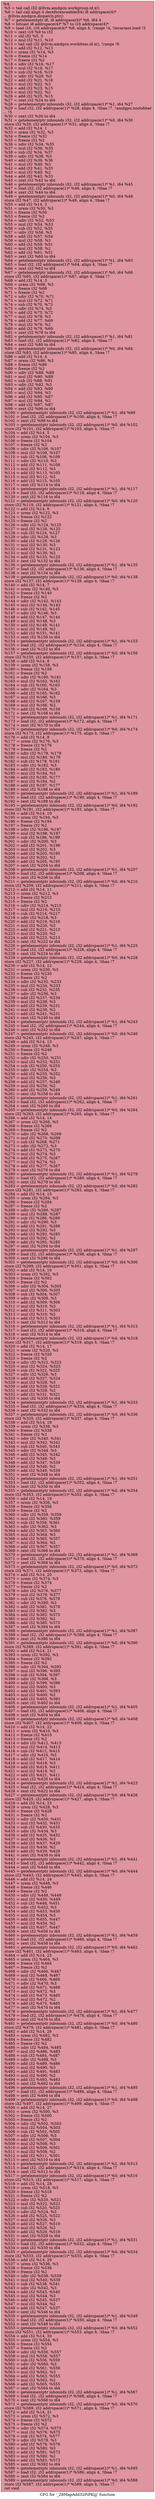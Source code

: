 digraph "CFG for '_Z8MapAdd32PiPKijj' function" {
	label="CFG for '_Z8MapAdd32PiPKijj' function";

	Node0x50ef430 [shape=record,color="#b70d28ff", style=filled, fillcolor="#b70d2870",label="{%4:\l  %5 = tail call i32 @llvm.amdgcn.workgroup.id.x()\l  %6 = tail call align 4 dereferenceable(64) i8 addrspace(4)*\l... @llvm.amdgcn.dispatch.ptr()\l  %7 = getelementptr i8, i8 addrspace(4)* %6, i64 4\l  %8 = bitcast i8 addrspace(4)* %7 to i16 addrspace(4)*\l  %9 = load i16, i16 addrspace(4)* %8, align 4, !range !4, !invariant.load !5\l  %10 = zext i16 %9 to i32\l  %11 = shl i32 %5, 5\l  %12 = mul i32 %11, %10\l  %13 = tail call i32 @llvm.amdgcn.workitem.id.x(), !range !6\l  %14 = add i32 %12, %13\l  %15 = urem i32 %14, %3\l  %16 = freeze i32 %14\l  %17 = freeze i32 %2\l  %18 = udiv i32 %16, %17\l  %19 = mul i32 %18, %17\l  %20 = sub i32 %16, %19\l  %21 = udiv i32 %20, %3\l  %22 = add i32 %21, %18\l  %23 = mul i32 %22, %3\l  %24 = add i32 %23, %15\l  %25 = mul i32 %22, %2\l  %26 = add i32 %25, %15\l  %27 = zext i32 %24 to i64\l  %28 = getelementptr inbounds i32, i32 addrspace(1)* %1, i64 %27\l  %29 = load i32, i32 addrspace(1)* %28, align 4, !tbaa !7, !amdgpu.noclobber\l... !5\l  %30 = zext i32 %26 to i64\l  %31 = getelementptr inbounds i32, i32 addrspace(1)* %0, i64 %30\l  store i32 %29, i32 addrspace(1)* %31, align 4, !tbaa !7\l  %32 = add i32 %14, 1\l  %33 = urem i32 %32, %3\l  %34 = freeze i32 %32\l  %35 = freeze i32 %2\l  %36 = udiv i32 %34, %35\l  %37 = mul i32 %36, %35\l  %38 = sub i32 %34, %37\l  %39 = udiv i32 %38, %3\l  %40 = add i32 %39, %36\l  %41 = mul i32 %40, %3\l  %42 = add i32 %41, %33\l  %43 = mul i32 %40, %2\l  %44 = add i32 %43, %33\l  %45 = zext i32 %42 to i64\l  %46 = getelementptr inbounds i32, i32 addrspace(1)* %1, i64 %45\l  %47 = load i32, i32 addrspace(1)* %46, align 4, !tbaa !7\l  %48 = zext i32 %44 to i64\l  %49 = getelementptr inbounds i32, i32 addrspace(1)* %0, i64 %48\l  store i32 %47, i32 addrspace(1)* %49, align 4, !tbaa !7\l  %50 = add i32 %14, 2\l  %51 = urem i32 %50, %3\l  %52 = freeze i32 %50\l  %53 = freeze i32 %2\l  %54 = udiv i32 %52, %53\l  %55 = mul i32 %54, %53\l  %56 = sub i32 %52, %55\l  %57 = udiv i32 %56, %3\l  %58 = add i32 %57, %54\l  %59 = mul i32 %58, %3\l  %60 = add i32 %59, %51\l  %61 = mul i32 %58, %2\l  %62 = add i32 %61, %51\l  %63 = zext i32 %60 to i64\l  %64 = getelementptr inbounds i32, i32 addrspace(1)* %1, i64 %63\l  %65 = load i32, i32 addrspace(1)* %64, align 4, !tbaa !7\l  %66 = zext i32 %62 to i64\l  %67 = getelementptr inbounds i32, i32 addrspace(1)* %0, i64 %66\l  store i32 %65, i32 addrspace(1)* %67, align 4, !tbaa !7\l  %68 = add i32 %14, 3\l  %69 = urem i32 %68, %3\l  %70 = freeze i32 %68\l  %71 = freeze i32 %2\l  %72 = udiv i32 %70, %71\l  %73 = mul i32 %72, %71\l  %74 = sub i32 %70, %73\l  %75 = udiv i32 %74, %3\l  %76 = add i32 %75, %72\l  %77 = mul i32 %76, %3\l  %78 = add i32 %77, %69\l  %79 = mul i32 %76, %2\l  %80 = add i32 %79, %69\l  %81 = zext i32 %78 to i64\l  %82 = getelementptr inbounds i32, i32 addrspace(1)* %1, i64 %81\l  %83 = load i32, i32 addrspace(1)* %82, align 4, !tbaa !7\l  %84 = zext i32 %80 to i64\l  %85 = getelementptr inbounds i32, i32 addrspace(1)* %0, i64 %84\l  store i32 %83, i32 addrspace(1)* %85, align 4, !tbaa !7\l  %86 = add i32 %14, 4\l  %87 = urem i32 %86, %3\l  %88 = freeze i32 %86\l  %89 = freeze i32 %2\l  %90 = udiv i32 %88, %89\l  %91 = mul i32 %90, %89\l  %92 = sub i32 %88, %91\l  %93 = udiv i32 %92, %3\l  %94 = add i32 %93, %90\l  %95 = mul i32 %94, %3\l  %96 = add i32 %95, %87\l  %97 = mul i32 %94, %2\l  %98 = add i32 %97, %87\l  %99 = zext i32 %96 to i64\l  %100 = getelementptr inbounds i32, i32 addrspace(1)* %1, i64 %99\l  %101 = load i32, i32 addrspace(1)* %100, align 4, !tbaa !7\l  %102 = zext i32 %98 to i64\l  %103 = getelementptr inbounds i32, i32 addrspace(1)* %0, i64 %102\l  store i32 %101, i32 addrspace(1)* %103, align 4, !tbaa !7\l  %104 = add i32 %14, 5\l  %105 = urem i32 %104, %3\l  %106 = freeze i32 %104\l  %107 = freeze i32 %2\l  %108 = udiv i32 %106, %107\l  %109 = mul i32 %108, %107\l  %110 = sub i32 %106, %109\l  %111 = udiv i32 %110, %3\l  %112 = add i32 %111, %108\l  %113 = mul i32 %112, %3\l  %114 = add i32 %113, %105\l  %115 = mul i32 %112, %2\l  %116 = add i32 %115, %105\l  %117 = zext i32 %114 to i64\l  %118 = getelementptr inbounds i32, i32 addrspace(1)* %1, i64 %117\l  %119 = load i32, i32 addrspace(1)* %118, align 4, !tbaa !7\l  %120 = zext i32 %116 to i64\l  %121 = getelementptr inbounds i32, i32 addrspace(1)* %0, i64 %120\l  store i32 %119, i32 addrspace(1)* %121, align 4, !tbaa !7\l  %122 = add i32 %14, 6\l  %123 = urem i32 %122, %3\l  %124 = freeze i32 %122\l  %125 = freeze i32 %2\l  %126 = udiv i32 %124, %125\l  %127 = mul i32 %126, %125\l  %128 = sub i32 %124, %127\l  %129 = udiv i32 %128, %3\l  %130 = add i32 %129, %126\l  %131 = mul i32 %130, %3\l  %132 = add i32 %131, %123\l  %133 = mul i32 %130, %2\l  %134 = add i32 %133, %123\l  %135 = zext i32 %132 to i64\l  %136 = getelementptr inbounds i32, i32 addrspace(1)* %1, i64 %135\l  %137 = load i32, i32 addrspace(1)* %136, align 4, !tbaa !7\l  %138 = zext i32 %134 to i64\l  %139 = getelementptr inbounds i32, i32 addrspace(1)* %0, i64 %138\l  store i32 %137, i32 addrspace(1)* %139, align 4, !tbaa !7\l  %140 = add i32 %14, 7\l  %141 = urem i32 %140, %3\l  %142 = freeze i32 %140\l  %143 = freeze i32 %2\l  %144 = udiv i32 %142, %143\l  %145 = mul i32 %144, %143\l  %146 = sub i32 %142, %145\l  %147 = udiv i32 %146, %3\l  %148 = add i32 %147, %144\l  %149 = mul i32 %148, %3\l  %150 = add i32 %149, %141\l  %151 = mul i32 %148, %2\l  %152 = add i32 %151, %141\l  %153 = zext i32 %150 to i64\l  %154 = getelementptr inbounds i32, i32 addrspace(1)* %1, i64 %153\l  %155 = load i32, i32 addrspace(1)* %154, align 4, !tbaa !7\l  %156 = zext i32 %152 to i64\l  %157 = getelementptr inbounds i32, i32 addrspace(1)* %0, i64 %156\l  store i32 %155, i32 addrspace(1)* %157, align 4, !tbaa !7\l  %158 = add i32 %14, 8\l  %159 = urem i32 %158, %3\l  %160 = freeze i32 %158\l  %161 = freeze i32 %2\l  %162 = udiv i32 %160, %161\l  %163 = mul i32 %162, %161\l  %164 = sub i32 %160, %163\l  %165 = udiv i32 %164, %3\l  %166 = add i32 %165, %162\l  %167 = mul i32 %166, %3\l  %168 = add i32 %167, %159\l  %169 = mul i32 %166, %2\l  %170 = add i32 %169, %159\l  %171 = zext i32 %168 to i64\l  %172 = getelementptr inbounds i32, i32 addrspace(1)* %1, i64 %171\l  %173 = load i32, i32 addrspace(1)* %172, align 4, !tbaa !7\l  %174 = zext i32 %170 to i64\l  %175 = getelementptr inbounds i32, i32 addrspace(1)* %0, i64 %174\l  store i32 %173, i32 addrspace(1)* %175, align 4, !tbaa !7\l  %176 = add i32 %14, 9\l  %177 = urem i32 %176, %3\l  %178 = freeze i32 %176\l  %179 = freeze i32 %2\l  %180 = udiv i32 %178, %179\l  %181 = mul i32 %180, %179\l  %182 = sub i32 %178, %181\l  %183 = udiv i32 %182, %3\l  %184 = add i32 %183, %180\l  %185 = mul i32 %184, %3\l  %186 = add i32 %185, %177\l  %187 = mul i32 %184, %2\l  %188 = add i32 %187, %177\l  %189 = zext i32 %186 to i64\l  %190 = getelementptr inbounds i32, i32 addrspace(1)* %1, i64 %189\l  %191 = load i32, i32 addrspace(1)* %190, align 4, !tbaa !7\l  %192 = zext i32 %188 to i64\l  %193 = getelementptr inbounds i32, i32 addrspace(1)* %0, i64 %192\l  store i32 %191, i32 addrspace(1)* %193, align 4, !tbaa !7\l  %194 = add i32 %14, 10\l  %195 = urem i32 %194, %3\l  %196 = freeze i32 %194\l  %197 = freeze i32 %2\l  %198 = udiv i32 %196, %197\l  %199 = mul i32 %198, %197\l  %200 = sub i32 %196, %199\l  %201 = udiv i32 %200, %3\l  %202 = add i32 %201, %198\l  %203 = mul i32 %202, %3\l  %204 = add i32 %203, %195\l  %205 = mul i32 %202, %2\l  %206 = add i32 %205, %195\l  %207 = zext i32 %204 to i64\l  %208 = getelementptr inbounds i32, i32 addrspace(1)* %1, i64 %207\l  %209 = load i32, i32 addrspace(1)* %208, align 4, !tbaa !7\l  %210 = zext i32 %206 to i64\l  %211 = getelementptr inbounds i32, i32 addrspace(1)* %0, i64 %210\l  store i32 %209, i32 addrspace(1)* %211, align 4, !tbaa !7\l  %212 = add i32 %14, 11\l  %213 = urem i32 %212, %3\l  %214 = freeze i32 %212\l  %215 = freeze i32 %2\l  %216 = udiv i32 %214, %215\l  %217 = mul i32 %216, %215\l  %218 = sub i32 %214, %217\l  %219 = udiv i32 %218, %3\l  %220 = add i32 %219, %216\l  %221 = mul i32 %220, %3\l  %222 = add i32 %221, %213\l  %223 = mul i32 %220, %2\l  %224 = add i32 %223, %213\l  %225 = zext i32 %222 to i64\l  %226 = getelementptr inbounds i32, i32 addrspace(1)* %1, i64 %225\l  %227 = load i32, i32 addrspace(1)* %226, align 4, !tbaa !7\l  %228 = zext i32 %224 to i64\l  %229 = getelementptr inbounds i32, i32 addrspace(1)* %0, i64 %228\l  store i32 %227, i32 addrspace(1)* %229, align 4, !tbaa !7\l  %230 = add i32 %14, 12\l  %231 = urem i32 %230, %3\l  %232 = freeze i32 %230\l  %233 = freeze i32 %2\l  %234 = udiv i32 %232, %233\l  %235 = mul i32 %234, %233\l  %236 = sub i32 %232, %235\l  %237 = udiv i32 %236, %3\l  %238 = add i32 %237, %234\l  %239 = mul i32 %238, %3\l  %240 = add i32 %239, %231\l  %241 = mul i32 %238, %2\l  %242 = add i32 %241, %231\l  %243 = zext i32 %240 to i64\l  %244 = getelementptr inbounds i32, i32 addrspace(1)* %1, i64 %243\l  %245 = load i32, i32 addrspace(1)* %244, align 4, !tbaa !7\l  %246 = zext i32 %242 to i64\l  %247 = getelementptr inbounds i32, i32 addrspace(1)* %0, i64 %246\l  store i32 %245, i32 addrspace(1)* %247, align 4, !tbaa !7\l  %248 = add i32 %14, 13\l  %249 = urem i32 %248, %3\l  %250 = freeze i32 %248\l  %251 = freeze i32 %2\l  %252 = udiv i32 %250, %251\l  %253 = mul i32 %252, %251\l  %254 = sub i32 %250, %253\l  %255 = udiv i32 %254, %3\l  %256 = add i32 %255, %252\l  %257 = mul i32 %256, %3\l  %258 = add i32 %257, %249\l  %259 = mul i32 %256, %2\l  %260 = add i32 %259, %249\l  %261 = zext i32 %258 to i64\l  %262 = getelementptr inbounds i32, i32 addrspace(1)* %1, i64 %261\l  %263 = load i32, i32 addrspace(1)* %262, align 4, !tbaa !7\l  %264 = zext i32 %260 to i64\l  %265 = getelementptr inbounds i32, i32 addrspace(1)* %0, i64 %264\l  store i32 %263, i32 addrspace(1)* %265, align 4, !tbaa !7\l  %266 = add i32 %14, 14\l  %267 = urem i32 %266, %3\l  %268 = freeze i32 %266\l  %269 = freeze i32 %2\l  %270 = udiv i32 %268, %269\l  %271 = mul i32 %270, %269\l  %272 = sub i32 %268, %271\l  %273 = udiv i32 %272, %3\l  %274 = add i32 %273, %270\l  %275 = mul i32 %274, %3\l  %276 = add i32 %275, %267\l  %277 = mul i32 %274, %2\l  %278 = add i32 %277, %267\l  %279 = zext i32 %276 to i64\l  %280 = getelementptr inbounds i32, i32 addrspace(1)* %1, i64 %279\l  %281 = load i32, i32 addrspace(1)* %280, align 4, !tbaa !7\l  %282 = zext i32 %278 to i64\l  %283 = getelementptr inbounds i32, i32 addrspace(1)* %0, i64 %282\l  store i32 %281, i32 addrspace(1)* %283, align 4, !tbaa !7\l  %284 = add i32 %14, 15\l  %285 = urem i32 %284, %3\l  %286 = freeze i32 %284\l  %287 = freeze i32 %2\l  %288 = udiv i32 %286, %287\l  %289 = mul i32 %288, %287\l  %290 = sub i32 %286, %289\l  %291 = udiv i32 %290, %3\l  %292 = add i32 %291, %288\l  %293 = mul i32 %292, %3\l  %294 = add i32 %293, %285\l  %295 = mul i32 %292, %2\l  %296 = add i32 %295, %285\l  %297 = zext i32 %294 to i64\l  %298 = getelementptr inbounds i32, i32 addrspace(1)* %1, i64 %297\l  %299 = load i32, i32 addrspace(1)* %298, align 4, !tbaa !7\l  %300 = zext i32 %296 to i64\l  %301 = getelementptr inbounds i32, i32 addrspace(1)* %0, i64 %300\l  store i32 %299, i32 addrspace(1)* %301, align 4, !tbaa !7\l  %302 = add i32 %14, 16\l  %303 = urem i32 %302, %3\l  %304 = freeze i32 %302\l  %305 = freeze i32 %2\l  %306 = udiv i32 %304, %305\l  %307 = mul i32 %306, %305\l  %308 = sub i32 %304, %307\l  %309 = udiv i32 %308, %3\l  %310 = add i32 %309, %306\l  %311 = mul i32 %310, %3\l  %312 = add i32 %311, %303\l  %313 = mul i32 %310, %2\l  %314 = add i32 %313, %303\l  %315 = zext i32 %312 to i64\l  %316 = getelementptr inbounds i32, i32 addrspace(1)* %1, i64 %315\l  %317 = load i32, i32 addrspace(1)* %316, align 4, !tbaa !7\l  %318 = zext i32 %314 to i64\l  %319 = getelementptr inbounds i32, i32 addrspace(1)* %0, i64 %318\l  store i32 %317, i32 addrspace(1)* %319, align 4, !tbaa !7\l  %320 = add i32 %14, 17\l  %321 = urem i32 %320, %3\l  %322 = freeze i32 %320\l  %323 = freeze i32 %2\l  %324 = udiv i32 %322, %323\l  %325 = mul i32 %324, %323\l  %326 = sub i32 %322, %325\l  %327 = udiv i32 %326, %3\l  %328 = add i32 %327, %324\l  %329 = mul i32 %328, %3\l  %330 = add i32 %329, %321\l  %331 = mul i32 %328, %2\l  %332 = add i32 %331, %321\l  %333 = zext i32 %330 to i64\l  %334 = getelementptr inbounds i32, i32 addrspace(1)* %1, i64 %333\l  %335 = load i32, i32 addrspace(1)* %334, align 4, !tbaa !7\l  %336 = zext i32 %332 to i64\l  %337 = getelementptr inbounds i32, i32 addrspace(1)* %0, i64 %336\l  store i32 %335, i32 addrspace(1)* %337, align 4, !tbaa !7\l  %338 = add i32 %14, 18\l  %339 = urem i32 %338, %3\l  %340 = freeze i32 %338\l  %341 = freeze i32 %2\l  %342 = udiv i32 %340, %341\l  %343 = mul i32 %342, %341\l  %344 = sub i32 %340, %343\l  %345 = udiv i32 %344, %3\l  %346 = add i32 %345, %342\l  %347 = mul i32 %346, %3\l  %348 = add i32 %347, %339\l  %349 = mul i32 %346, %2\l  %350 = add i32 %349, %339\l  %351 = zext i32 %348 to i64\l  %352 = getelementptr inbounds i32, i32 addrspace(1)* %1, i64 %351\l  %353 = load i32, i32 addrspace(1)* %352, align 4, !tbaa !7\l  %354 = zext i32 %350 to i64\l  %355 = getelementptr inbounds i32, i32 addrspace(1)* %0, i64 %354\l  store i32 %353, i32 addrspace(1)* %355, align 4, !tbaa !7\l  %356 = add i32 %14, 19\l  %357 = urem i32 %356, %3\l  %358 = freeze i32 %356\l  %359 = freeze i32 %2\l  %360 = udiv i32 %358, %359\l  %361 = mul i32 %360, %359\l  %362 = sub i32 %358, %361\l  %363 = udiv i32 %362, %3\l  %364 = add i32 %363, %360\l  %365 = mul i32 %364, %3\l  %366 = add i32 %365, %357\l  %367 = mul i32 %364, %2\l  %368 = add i32 %367, %357\l  %369 = zext i32 %366 to i64\l  %370 = getelementptr inbounds i32, i32 addrspace(1)* %1, i64 %369\l  %371 = load i32, i32 addrspace(1)* %370, align 4, !tbaa !7\l  %372 = zext i32 %368 to i64\l  %373 = getelementptr inbounds i32, i32 addrspace(1)* %0, i64 %372\l  store i32 %371, i32 addrspace(1)* %373, align 4, !tbaa !7\l  %374 = add i32 %14, 20\l  %375 = urem i32 %374, %3\l  %376 = freeze i32 %374\l  %377 = freeze i32 %2\l  %378 = udiv i32 %376, %377\l  %379 = mul i32 %378, %377\l  %380 = sub i32 %376, %379\l  %381 = udiv i32 %380, %3\l  %382 = add i32 %381, %378\l  %383 = mul i32 %382, %3\l  %384 = add i32 %383, %375\l  %385 = mul i32 %382, %2\l  %386 = add i32 %385, %375\l  %387 = zext i32 %384 to i64\l  %388 = getelementptr inbounds i32, i32 addrspace(1)* %1, i64 %387\l  %389 = load i32, i32 addrspace(1)* %388, align 4, !tbaa !7\l  %390 = zext i32 %386 to i64\l  %391 = getelementptr inbounds i32, i32 addrspace(1)* %0, i64 %390\l  store i32 %389, i32 addrspace(1)* %391, align 4, !tbaa !7\l  %392 = add i32 %14, 21\l  %393 = urem i32 %392, %3\l  %394 = freeze i32 %392\l  %395 = freeze i32 %2\l  %396 = udiv i32 %394, %395\l  %397 = mul i32 %396, %395\l  %398 = sub i32 %394, %397\l  %399 = udiv i32 %398, %3\l  %400 = add i32 %399, %396\l  %401 = mul i32 %400, %3\l  %402 = add i32 %401, %393\l  %403 = mul i32 %400, %2\l  %404 = add i32 %403, %393\l  %405 = zext i32 %402 to i64\l  %406 = getelementptr inbounds i32, i32 addrspace(1)* %1, i64 %405\l  %407 = load i32, i32 addrspace(1)* %406, align 4, !tbaa !7\l  %408 = zext i32 %404 to i64\l  %409 = getelementptr inbounds i32, i32 addrspace(1)* %0, i64 %408\l  store i32 %407, i32 addrspace(1)* %409, align 4, !tbaa !7\l  %410 = add i32 %14, 22\l  %411 = urem i32 %410, %3\l  %412 = freeze i32 %410\l  %413 = freeze i32 %2\l  %414 = udiv i32 %412, %413\l  %415 = mul i32 %414, %413\l  %416 = sub i32 %412, %415\l  %417 = udiv i32 %416, %3\l  %418 = add i32 %417, %414\l  %419 = mul i32 %418, %3\l  %420 = add i32 %419, %411\l  %421 = mul i32 %418, %2\l  %422 = add i32 %421, %411\l  %423 = zext i32 %420 to i64\l  %424 = getelementptr inbounds i32, i32 addrspace(1)* %1, i64 %423\l  %425 = load i32, i32 addrspace(1)* %424, align 4, !tbaa !7\l  %426 = zext i32 %422 to i64\l  %427 = getelementptr inbounds i32, i32 addrspace(1)* %0, i64 %426\l  store i32 %425, i32 addrspace(1)* %427, align 4, !tbaa !7\l  %428 = add i32 %14, 23\l  %429 = urem i32 %428, %3\l  %430 = freeze i32 %428\l  %431 = freeze i32 %2\l  %432 = udiv i32 %430, %431\l  %433 = mul i32 %432, %431\l  %434 = sub i32 %430, %433\l  %435 = udiv i32 %434, %3\l  %436 = add i32 %435, %432\l  %437 = mul i32 %436, %3\l  %438 = add i32 %437, %429\l  %439 = mul i32 %436, %2\l  %440 = add i32 %439, %429\l  %441 = zext i32 %438 to i64\l  %442 = getelementptr inbounds i32, i32 addrspace(1)* %1, i64 %441\l  %443 = load i32, i32 addrspace(1)* %442, align 4, !tbaa !7\l  %444 = zext i32 %440 to i64\l  %445 = getelementptr inbounds i32, i32 addrspace(1)* %0, i64 %444\l  store i32 %443, i32 addrspace(1)* %445, align 4, !tbaa !7\l  %446 = add i32 %14, 24\l  %447 = urem i32 %446, %3\l  %448 = freeze i32 %446\l  %449 = freeze i32 %2\l  %450 = udiv i32 %448, %449\l  %451 = mul i32 %450, %449\l  %452 = sub i32 %448, %451\l  %453 = udiv i32 %452, %3\l  %454 = add i32 %453, %450\l  %455 = mul i32 %454, %3\l  %456 = add i32 %455, %447\l  %457 = mul i32 %454, %2\l  %458 = add i32 %457, %447\l  %459 = zext i32 %456 to i64\l  %460 = getelementptr inbounds i32, i32 addrspace(1)* %1, i64 %459\l  %461 = load i32, i32 addrspace(1)* %460, align 4, !tbaa !7\l  %462 = zext i32 %458 to i64\l  %463 = getelementptr inbounds i32, i32 addrspace(1)* %0, i64 %462\l  store i32 %461, i32 addrspace(1)* %463, align 4, !tbaa !7\l  %464 = add i32 %14, 25\l  %465 = urem i32 %464, %3\l  %466 = freeze i32 %464\l  %467 = freeze i32 %2\l  %468 = udiv i32 %466, %467\l  %469 = mul i32 %468, %467\l  %470 = sub i32 %466, %469\l  %471 = udiv i32 %470, %3\l  %472 = add i32 %471, %468\l  %473 = mul i32 %472, %3\l  %474 = add i32 %473, %465\l  %475 = mul i32 %472, %2\l  %476 = add i32 %475, %465\l  %477 = zext i32 %474 to i64\l  %478 = getelementptr inbounds i32, i32 addrspace(1)* %1, i64 %477\l  %479 = load i32, i32 addrspace(1)* %478, align 4, !tbaa !7\l  %480 = zext i32 %476 to i64\l  %481 = getelementptr inbounds i32, i32 addrspace(1)* %0, i64 %480\l  store i32 %479, i32 addrspace(1)* %481, align 4, !tbaa !7\l  %482 = add i32 %14, 26\l  %483 = urem i32 %482, %3\l  %484 = freeze i32 %482\l  %485 = freeze i32 %2\l  %486 = udiv i32 %484, %485\l  %487 = mul i32 %486, %485\l  %488 = sub i32 %484, %487\l  %489 = udiv i32 %488, %3\l  %490 = add i32 %489, %486\l  %491 = mul i32 %490, %3\l  %492 = add i32 %491, %483\l  %493 = mul i32 %490, %2\l  %494 = add i32 %493, %483\l  %495 = zext i32 %492 to i64\l  %496 = getelementptr inbounds i32, i32 addrspace(1)* %1, i64 %495\l  %497 = load i32, i32 addrspace(1)* %496, align 4, !tbaa !7\l  %498 = zext i32 %494 to i64\l  %499 = getelementptr inbounds i32, i32 addrspace(1)* %0, i64 %498\l  store i32 %497, i32 addrspace(1)* %499, align 4, !tbaa !7\l  %500 = add i32 %14, 27\l  %501 = urem i32 %500, %3\l  %502 = freeze i32 %500\l  %503 = freeze i32 %2\l  %504 = udiv i32 %502, %503\l  %505 = mul i32 %504, %503\l  %506 = sub i32 %502, %505\l  %507 = udiv i32 %506, %3\l  %508 = add i32 %507, %504\l  %509 = mul i32 %508, %3\l  %510 = add i32 %509, %501\l  %511 = mul i32 %508, %2\l  %512 = add i32 %511, %501\l  %513 = zext i32 %510 to i64\l  %514 = getelementptr inbounds i32, i32 addrspace(1)* %1, i64 %513\l  %515 = load i32, i32 addrspace(1)* %514, align 4, !tbaa !7\l  %516 = zext i32 %512 to i64\l  %517 = getelementptr inbounds i32, i32 addrspace(1)* %0, i64 %516\l  store i32 %515, i32 addrspace(1)* %517, align 4, !tbaa !7\l  %518 = add i32 %14, 28\l  %519 = urem i32 %518, %3\l  %520 = freeze i32 %518\l  %521 = freeze i32 %2\l  %522 = udiv i32 %520, %521\l  %523 = mul i32 %522, %521\l  %524 = sub i32 %520, %523\l  %525 = udiv i32 %524, %3\l  %526 = add i32 %525, %522\l  %527 = mul i32 %526, %3\l  %528 = add i32 %527, %519\l  %529 = mul i32 %526, %2\l  %530 = add i32 %529, %519\l  %531 = zext i32 %528 to i64\l  %532 = getelementptr inbounds i32, i32 addrspace(1)* %1, i64 %531\l  %533 = load i32, i32 addrspace(1)* %532, align 4, !tbaa !7\l  %534 = zext i32 %530 to i64\l  %535 = getelementptr inbounds i32, i32 addrspace(1)* %0, i64 %534\l  store i32 %533, i32 addrspace(1)* %535, align 4, !tbaa !7\l  %536 = add i32 %14, 29\l  %537 = urem i32 %536, %3\l  %538 = freeze i32 %536\l  %539 = freeze i32 %2\l  %540 = udiv i32 %538, %539\l  %541 = mul i32 %540, %539\l  %542 = sub i32 %538, %541\l  %543 = udiv i32 %542, %3\l  %544 = add i32 %543, %540\l  %545 = mul i32 %544, %3\l  %546 = add i32 %545, %537\l  %547 = mul i32 %544, %2\l  %548 = add i32 %547, %537\l  %549 = zext i32 %546 to i64\l  %550 = getelementptr inbounds i32, i32 addrspace(1)* %1, i64 %549\l  %551 = load i32, i32 addrspace(1)* %550, align 4, !tbaa !7\l  %552 = zext i32 %548 to i64\l  %553 = getelementptr inbounds i32, i32 addrspace(1)* %0, i64 %552\l  store i32 %551, i32 addrspace(1)* %553, align 4, !tbaa !7\l  %554 = add i32 %14, 30\l  %555 = urem i32 %554, %3\l  %556 = freeze i32 %554\l  %557 = freeze i32 %2\l  %558 = udiv i32 %556, %557\l  %559 = mul i32 %558, %557\l  %560 = sub i32 %556, %559\l  %561 = udiv i32 %560, %3\l  %562 = add i32 %561, %558\l  %563 = mul i32 %562, %3\l  %564 = add i32 %563, %555\l  %565 = mul i32 %562, %2\l  %566 = add i32 %565, %555\l  %567 = zext i32 %564 to i64\l  %568 = getelementptr inbounds i32, i32 addrspace(1)* %1, i64 %567\l  %569 = load i32, i32 addrspace(1)* %568, align 4, !tbaa !7\l  %570 = zext i32 %566 to i64\l  %571 = getelementptr inbounds i32, i32 addrspace(1)* %0, i64 %570\l  store i32 %569, i32 addrspace(1)* %571, align 4, !tbaa !7\l  %572 = add i32 %14, 31\l  %573 = urem i32 %572, %3\l  %574 = freeze i32 %572\l  %575 = freeze i32 %2\l  %576 = udiv i32 %574, %575\l  %577 = mul i32 %576, %575\l  %578 = sub i32 %574, %577\l  %579 = udiv i32 %578, %3\l  %580 = add i32 %579, %576\l  %581 = mul i32 %580, %3\l  %582 = add i32 %581, %573\l  %583 = mul i32 %580, %2\l  %584 = add i32 %583, %573\l  %585 = zext i32 %582 to i64\l  %586 = getelementptr inbounds i32, i32 addrspace(1)* %1, i64 %585\l  %587 = load i32, i32 addrspace(1)* %586, align 4, !tbaa !7\l  %588 = zext i32 %584 to i64\l  %589 = getelementptr inbounds i32, i32 addrspace(1)* %0, i64 %588\l  store i32 %587, i32 addrspace(1)* %589, align 4, !tbaa !7\l  ret void\l}"];
}

